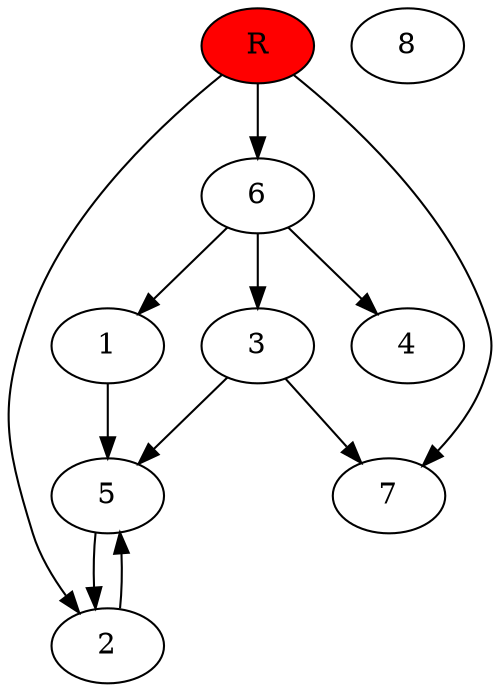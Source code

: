 digraph prb74745 {
	1
	2
	3
	4
	5
	6
	7
	8
	R [fillcolor="#ff0000" style=filled]
	1 -> 5
	2 -> 5
	3 -> 5
	3 -> 7
	5 -> 2
	6 -> 1
	6 -> 3
	6 -> 4
	R -> 2
	R -> 6
	R -> 7
}
